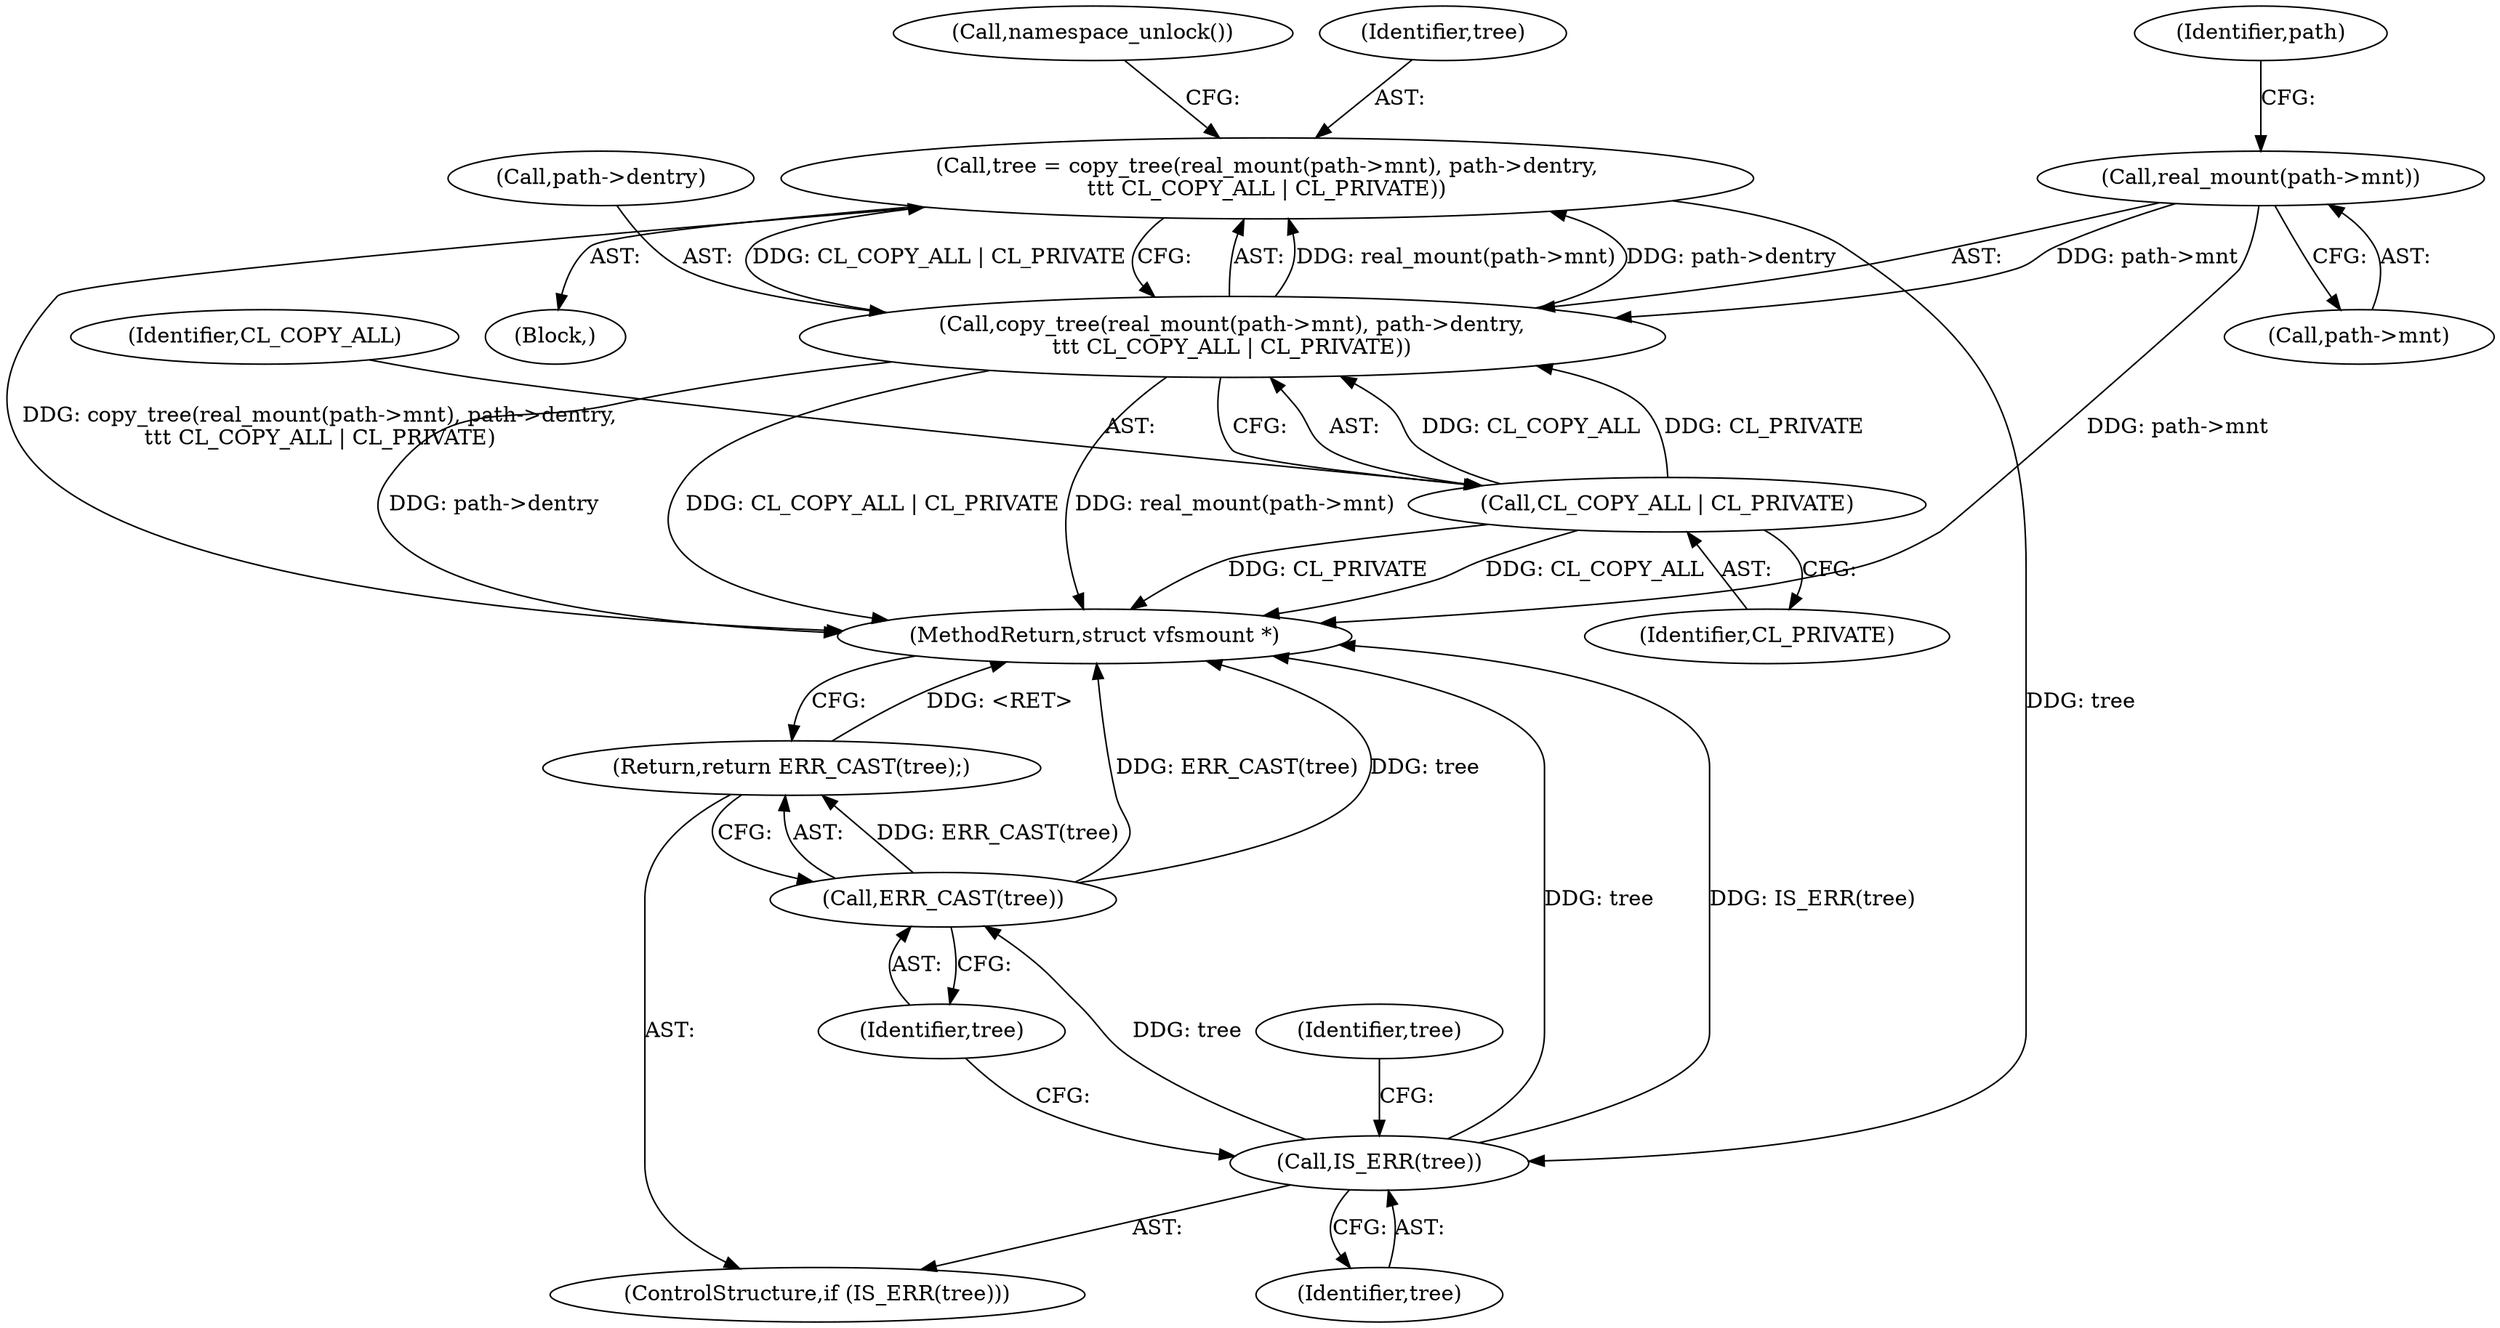 digraph "1_linux_cd4a40174b71acd021877341684d8bb1dc8ea4ae@API" {
"1000105" [label="(Call,tree = copy_tree(real_mount(path->mnt), path->dentry,\n\t\t\t CL_COPY_ALL | CL_PRIVATE))"];
"1000107" [label="(Call,copy_tree(real_mount(path->mnt), path->dentry,\n\t\t\t CL_COPY_ALL | CL_PRIVATE))"];
"1000108" [label="(Call,real_mount(path->mnt))"];
"1000115" [label="(Call,CL_COPY_ALL | CL_PRIVATE)"];
"1000120" [label="(Call,IS_ERR(tree))"];
"1000123" [label="(Call,ERR_CAST(tree))"];
"1000122" [label="(Return,return ERR_CAST(tree);)"];
"1000107" [label="(Call,copy_tree(real_mount(path->mnt), path->dentry,\n\t\t\t CL_COPY_ALL | CL_PRIVATE))"];
"1000108" [label="(Call,real_mount(path->mnt))"];
"1000116" [label="(Identifier,CL_COPY_ALL)"];
"1000120" [label="(Call,IS_ERR(tree))"];
"1000130" [label="(MethodReturn,struct vfsmount *)"];
"1000115" [label="(Call,CL_COPY_ALL | CL_PRIVATE)"];
"1000112" [label="(Call,path->dentry)"];
"1000109" [label="(Call,path->mnt)"];
"1000128" [label="(Identifier,tree)"];
"1000119" [label="(ControlStructure,if (IS_ERR(tree)))"];
"1000117" [label="(Identifier,CL_PRIVATE)"];
"1000122" [label="(Return,return ERR_CAST(tree);)"];
"1000124" [label="(Identifier,tree)"];
"1000102" [label="(Block,)"];
"1000118" [label="(Call,namespace_unlock())"];
"1000113" [label="(Identifier,path)"];
"1000106" [label="(Identifier,tree)"];
"1000123" [label="(Call,ERR_CAST(tree))"];
"1000105" [label="(Call,tree = copy_tree(real_mount(path->mnt), path->dentry,\n\t\t\t CL_COPY_ALL | CL_PRIVATE))"];
"1000121" [label="(Identifier,tree)"];
"1000105" -> "1000102"  [label="AST: "];
"1000105" -> "1000107"  [label="CFG: "];
"1000106" -> "1000105"  [label="AST: "];
"1000107" -> "1000105"  [label="AST: "];
"1000118" -> "1000105"  [label="CFG: "];
"1000105" -> "1000130"  [label="DDG: copy_tree(real_mount(path->mnt), path->dentry,\n\t\t\t CL_COPY_ALL | CL_PRIVATE)"];
"1000107" -> "1000105"  [label="DDG: real_mount(path->mnt)"];
"1000107" -> "1000105"  [label="DDG: path->dentry"];
"1000107" -> "1000105"  [label="DDG: CL_COPY_ALL | CL_PRIVATE"];
"1000105" -> "1000120"  [label="DDG: tree"];
"1000107" -> "1000115"  [label="CFG: "];
"1000108" -> "1000107"  [label="AST: "];
"1000112" -> "1000107"  [label="AST: "];
"1000115" -> "1000107"  [label="AST: "];
"1000107" -> "1000130"  [label="DDG: real_mount(path->mnt)"];
"1000107" -> "1000130"  [label="DDG: path->dentry"];
"1000107" -> "1000130"  [label="DDG: CL_COPY_ALL | CL_PRIVATE"];
"1000108" -> "1000107"  [label="DDG: path->mnt"];
"1000115" -> "1000107"  [label="DDG: CL_COPY_ALL"];
"1000115" -> "1000107"  [label="DDG: CL_PRIVATE"];
"1000108" -> "1000109"  [label="CFG: "];
"1000109" -> "1000108"  [label="AST: "];
"1000113" -> "1000108"  [label="CFG: "];
"1000108" -> "1000130"  [label="DDG: path->mnt"];
"1000115" -> "1000117"  [label="CFG: "];
"1000116" -> "1000115"  [label="AST: "];
"1000117" -> "1000115"  [label="AST: "];
"1000115" -> "1000130"  [label="DDG: CL_PRIVATE"];
"1000115" -> "1000130"  [label="DDG: CL_COPY_ALL"];
"1000120" -> "1000119"  [label="AST: "];
"1000120" -> "1000121"  [label="CFG: "];
"1000121" -> "1000120"  [label="AST: "];
"1000124" -> "1000120"  [label="CFG: "];
"1000128" -> "1000120"  [label="CFG: "];
"1000120" -> "1000130"  [label="DDG: tree"];
"1000120" -> "1000130"  [label="DDG: IS_ERR(tree)"];
"1000120" -> "1000123"  [label="DDG: tree"];
"1000123" -> "1000122"  [label="AST: "];
"1000123" -> "1000124"  [label="CFG: "];
"1000124" -> "1000123"  [label="AST: "];
"1000122" -> "1000123"  [label="CFG: "];
"1000123" -> "1000130"  [label="DDG: ERR_CAST(tree)"];
"1000123" -> "1000130"  [label="DDG: tree"];
"1000123" -> "1000122"  [label="DDG: ERR_CAST(tree)"];
"1000122" -> "1000119"  [label="AST: "];
"1000130" -> "1000122"  [label="CFG: "];
"1000122" -> "1000130"  [label="DDG: <RET>"];
}
